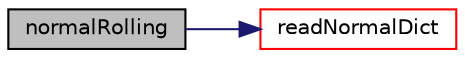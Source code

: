 digraph "normalRolling"
{
 // LATEX_PDF_SIZE
  edge [fontname="Helvetica",fontsize="10",labelfontname="Helvetica",labelfontsize="10"];
  node [fontname="Helvetica",fontsize="10",shape=record];
  rankdir="LR";
  Node1 [label="normalRolling",height=0.2,width=0.4,color="black", fillcolor="grey75", style="filled", fontcolor="black",tooltip=" "];
  Node1 -> Node2 [color="midnightblue",fontsize="10",style="solid",fontname="Helvetica"];
  Node2 [label="readNormalDict",height=0.2,width=0.4,color="red", fillcolor="white", style="filled",URL="$classpFlow_1_1cfModels_1_1normalRolling.html#a2166bf008f0bcbf975cc66ade88dc53a",tooltip=" "];
}
